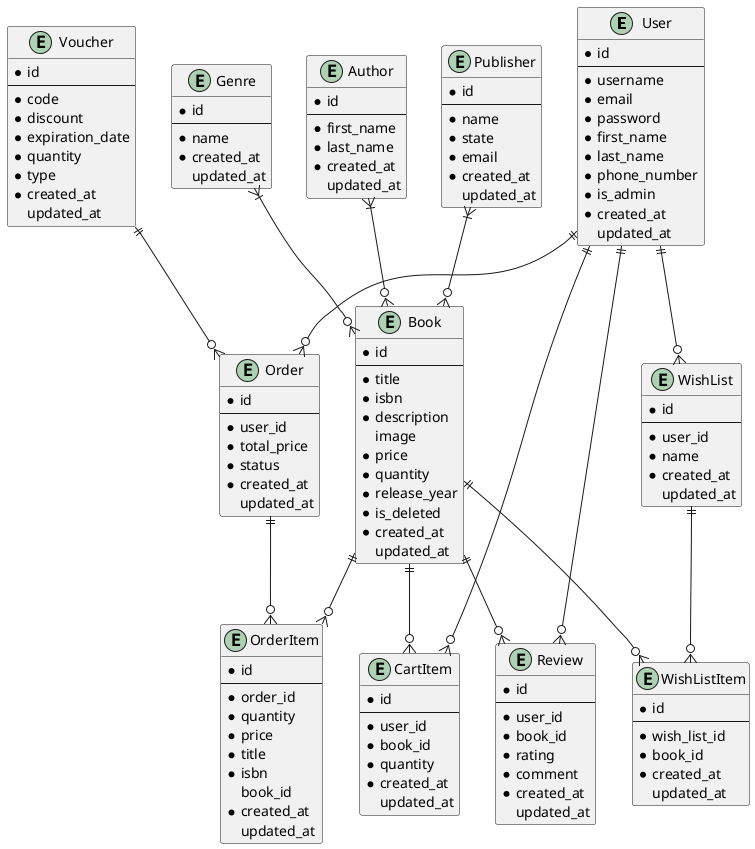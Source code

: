 @startuml
entity User {
    *id
    --
    *username
    *email
    *password
    *first_name
    *last_name
    *phone_number
    *is_admin
    *created_at
    updated_at
}

entity Book {
    *id
    --
    *title
    *isbn
    *description
    image
    *price
    *quantity
    *release_year
    *is_deleted
    *created_at
    updated_at
}

entity Genre {
    *id
    --
    *name
    *created_at
    updated_at
}

entity Author {
    *id
    --
    *first_name
    *last_name
    *created_at
    updated_at
}

entity Publisher {
    *id
    --
    *name
    *state
    *email
    *created_at
    updated_at
}

entity Order {
    *id
    --
    *user_id
    *total_price
    *status
    *created_at
    updated_at
}

entity OrderItem {
    *id
    --
    *order_id
    *quantity
    *price
    *title
    *isbn
    book_id
    *created_at
    updated_at
}

entity CartItem {
    *id
    --
    *user_id
    *book_id
    *quantity
    *created_at
    updated_at
}

entity Review {
    *id
    --
    *user_id
    *book_id
    *rating
    *comment
    *created_at
    updated_at
}

entity WishList {
    *id
    --
    *user_id
    *name
    *created_at
    updated_at
}

entity WishListItem {
    *id
    --
    *wish_list_id
    *book_id
    *created_at
    updated_at
}

entity Voucher {
    *id
    --
    *code
    *discount
    *expiration_date
    *quantity
    *type
    *created_at
    updated_at
}

Voucher ||--o{ Order
User ||--o{ Order
Order ||--o{ OrderItem
User ||--o{ CartItem
Book ||--o{ CartItem
User ||--o{ Review
Book ||--o{ Review
User ||--o{ WishList
WishList ||--o{ WishListItem
Book ||--o{ WishListItem
Book ||--o{ OrderItem
Author }|--o{ Book
Publisher }|--o{ Book
Genre }|--o{ Book
@enduml